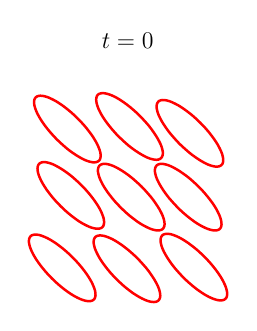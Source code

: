 \begin{tikzpicture}[scale=0.6]

\begin{axis}[
  xmin = 0,
  xmax = 3.14,
  ymin = 0,
  ymax = 3.14,
  axis equal = true,
  hide axis,
  title = {\Large$t=0$}
  ]

\addplot [mark=none,red,line width=1.5] table{
1.175e+00 3.96e-01
1.185e+00 4.097e-01
1.191e+00 4.269e-01
1.194e+00 4.473e-01
1.193e+00 4.708e-01
1.189e+00 4.971e-01
1.18e+00 5.26e-01
1.168e+00 5.572e-01
1.153e+00 5.904e-01
1.134e+00 6.252e-01
1.112e+00 6.615e-01
1.087e+00 6.987e-01
1.059e+00 7.366e-01
1.029e+00 7.748e-01
9.97e-01 8.128e-01
9.628e-01 8.504e-01
9.272e-01 8.872e-01
8.904e-01 9.228e-01
8.528e-01 9.569e-01
8.148e-01 9.892e-01
7.766e-01 1.019e+00
7.387e-01 1.047e+00
7.015e-01 1.072e+00
6.652e-01 1.094e+00
6.304e-01 1.113e+00
5.972e-01 1.128e+00
5.66e-01 1.14e+00
5.371e-01 1.149e+00
5.108e-01 1.153e+00
4.873e-01 1.154e+00
4.669e-01 1.151e+00
4.497e-01 1.145e+00
4.36e-01 1.135e+00
4.259e-01 1.121e+00
4.194e-01 1.104e+00
4.166e-01 1.083e+00
4.175e-01 1.06e+00
4.222e-01 1.034e+00
4.306e-01 1.005e+00
4.426e-01 9.736e-01
4.581e-01 9.404e-01
4.769e-01 9.056e-01
4.989e-01 8.693e-01
5.238e-01 8.321e-01
5.515e-01 7.942e-01
5.816e-01 7.56e-01
6.138e-01 7.18e-01
6.479e-01 6.804e-01
6.836e-01 6.436e-01
7.204e-01 6.08e-01
7.58e-01 5.739e-01
7.96e-01 5.416e-01
8.342e-01 5.115e-01
8.721e-01 4.838e-01
9.093e-01 4.589e-01
9.456e-01 4.369e-01
9.804e-01 4.181e-01
1.014e+00 4.026e-01
1.045e+00 3.906e-01
1.074e+00 3.822e-01
1.1e+00 3.775e-01
1.123e+00 3.766e-01
1.144e+00 3.793e-01
1.161e+00 3.859e-01
1.175e+00 3.96e-01
};

\addplot [mark=none,red,line width=1.5] table{
1.93e+00 3.86e-01
1.94e+00 3.997e-01
1.947e+00 4.169e-01
1.95e+00 4.373e-01
1.949e+00 4.608e-01
1.944e+00 4.871e-01
1.936e+00 5.16e-01
1.924e+00 5.472e-01
1.908e+00 5.804e-01
1.889e+00 6.152e-01
1.867e+00 6.515e-01
1.842e+00 6.887e-01
1.815e+00 7.266e-01
1.785e+00 7.648e-01
1.752e+00 8.028e-01
1.718e+00 8.404e-01
1.683e+00 8.772e-01
1.646e+00 9.128e-01
1.608e+00 9.47e-01
1.57e+00 9.792e-01
1.532e+00 1.009e+00
1.494e+00 1.037e+00
1.457e+00 1.062e+00
1.421e+00 1.084e+00
1.386e+00 1.103e+00
1.353e+00 1.118e+00
1.321e+00 1.13e+00
1.292e+00 1.139e+00
1.266e+00 1.143e+00
1.243e+00 1.144e+00
1.222e+00 1.141e+00
1.205e+00 1.135e+00
1.191e+00 1.125e+00
1.181e+00 1.111e+00
1.175e+00 1.094e+00
1.172e+00 1.073e+00
1.173e+00 1.05e+00
1.178e+00 1.024e+00
1.186e+00 9.948e-01
1.198e+00 9.636e-01
1.214e+00 9.304e-01
1.232e+00 8.956e-01
1.254e+00 8.593e-01
1.279e+00 8.221e-01
1.307e+00 7.842e-01
1.337e+00 7.46e-01
1.369e+00 7.08e-01
1.403e+00 6.704e-01
1.439e+00 6.336e-01
1.476e+00 5.979e-01
1.513e+00 5.638e-01
1.551e+00 5.316e-01
1.59e+00 5.015e-01
1.627e+00 4.738e-01
1.665e+00 4.489e-01
1.701e+00 4.269e-01
1.736e+00 4.081e-01
1.769e+00 3.926e-01
1.8e+00 3.806e-01
1.829e+00 3.722e-01
1.855e+00 3.675e-01
1.879e+00 3.666e-01
1.899e+00 3.693e-01
1.917e+00 3.759e-01
1.93e+00 3.86e-01
};

\addplot [mark=none,red,line width=1.5] table{
2.712e+00 4.05e-01
2.722e+00 4.187e-01
2.728e+00 4.359e-01
2.731e+00 4.563e-01
2.73e+00 4.798e-01
2.725e+00 5.061e-01
2.717e+00 5.35e-01
2.705e+00 5.662e-01
2.689e+00 5.994e-01
2.671e+00 6.342e-01
2.649e+00 6.705e-01
2.624e+00 7.077e-01
2.596e+00 7.456e-01
2.566e+00 7.838e-01
2.534e+00 8.218e-01
2.5e+00 8.594e-01
2.464e+00 8.962e-01
2.427e+00 9.318e-01
2.39e+00 9.659e-01
2.352e+00 9.982e-01
2.313e+00 1.028e+00
2.276e+00 1.056e+00
2.238e+00 1.081e+00
2.202e+00 1.103e+00
2.167e+00 1.122e+00
2.134e+00 1.137e+00
2.103e+00 1.149e+00
2.074e+00 1.158e+00
2.048e+00 1.162e+00
2.024e+00 1.163e+00
2.004e+00 1.16e+00
1.986e+00 1.154e+00
1.973e+00 1.144e+00
1.963e+00 1.13e+00
1.956e+00 1.113e+00
1.953e+00 1.093e+00
1.954e+00 1.069e+00
1.959e+00 1.043e+00
1.967e+00 1.014e+00
1.979e+00 9.826e-01
1.995e+00 9.494e-01
2.014e+00 9.146e-01
2.036e+00 8.783e-01
2.061e+00 8.411e-01
2.088e+00 8.032e-01
2.118e+00 7.65e-01
2.151e+00 7.27e-01
2.185e+00 6.894e-01
2.22e+00 6.526e-01
2.257e+00 6.17e-01
2.295e+00 5.829e-01
2.333e+00 5.506e-01
2.371e+00 5.205e-01
2.409e+00 4.928e-01
2.446e+00 4.679e-01
2.482e+00 4.459e-01
2.517e+00 4.271e-01
2.55e+00 4.116e-01
2.582e+00 3.996e-01
2.611e+00 3.912e-01
2.637e+00 3.865e-01
2.66e+00 3.856e-01
2.681e+00 3.884e-01
2.698e+00 3.949e-01
2.712e+00 4.05e-01
};

\addplot [mark=none,red,line width=1.5] table{
1.275e+00 1.241e+00
1.285e+00 1.255e+00
1.291e+00 1.272e+00
1.294e+00 1.293e+00
1.293e+00 1.316e+00
1.289e+00 1.343e+00
1.28e+00 1.371e+00
1.268e+00 1.403e+00
1.253e+00 1.436e+00
1.234e+00 1.471e+00
1.212e+00 1.507e+00
1.187e+00 1.544e+00
1.159e+00 1.582e+00
1.129e+00 1.62e+00
1.097e+00 1.658e+00
1.063e+00 1.696e+00
1.027e+00 1.733e+00
9.904e-01 1.768e+00
9.528e-01 1.802e+00
9.148e-01 1.835e+00
8.766e-01 1.865e+00
8.387e-01 1.892e+00
8.015e-01 1.917e+00
7.652e-01 1.939e+00
7.304e-01 1.958e+00
6.972e-01 1.974e+00
6.66e-01 1.986e+00
6.371e-01 1.994e+00
6.108e-01 1.999e+00
5.873e-01 2.0e+00
5.669e-01 1.997e+00
5.497e-01 1.99e+00
5.36e-01 1.98e+00
5.259e-01 1.966e+00
5.194e-01 1.949e+00
5.166e-01 1.929e+00
5.175e-01 1.905e+00
5.222e-01 1.879e+00
5.306e-01 1.85e+00
5.426e-01 1.819e+00
5.581e-01 1.786e+00
5.769e-01 1.751e+00
5.989e-01 1.715e+00
6.238e-01 1.677e+00
6.515e-01 1.64e+00
6.816e-01 1.601e+00
7.138e-01 1.563e+00
7.479e-01 1.526e+00
7.836e-01 1.489e+00
8.204e-01 1.453e+00
8.58e-01 1.419e+00
8.96e-01 1.387e+00
9.342e-01 1.357e+00
9.721e-01 1.329e+00
1.009e+00 1.304e+00
1.046e+00 1.282e+00
1.08e+00 1.264e+00
1.114e+00 1.248e+00
1.145e+00 1.236e+00
1.174e+00 1.228e+00
1.2e+00 1.223e+00
1.224e+00 1.222e+00
1.244e+00 1.225e+00
1.261e+00 1.231e+00
1.275e+00 1.241e+00
};

\addplot [mark=none,red,line width=1.5] table{
1.98e+00 1.221e+00
1.99e+00 1.235e+00
1.997e+00 1.252e+00
2.0e+00 1.273e+00
1.999e+00 1.296e+00
1.994e+00 1.323e+00
1.986e+00 1.351e+00
1.974e+00 1.383e+00
1.958e+00 1.416e+00
1.939e+00 1.451e+00
1.917e+00 1.487e+00
1.892e+00 1.524e+00
1.865e+00 1.562e+00
1.835e+00 1.6e+00
1.802e+00 1.638e+00
1.768e+00 1.676e+00
1.733e+00 1.713e+00
1.696e+00 1.748e+00
1.658e+00 1.782e+00
1.62e+00 1.815e+00
1.582e+00 1.845e+00
1.544e+00 1.872e+00
1.507e+00 1.897e+00
1.471e+00 1.919e+00
1.436e+00 1.938e+00
1.403e+00 1.954e+00
1.371e+00 1.966e+00
1.343e+00 1.974e+00
1.316e+00 1.979e+00
1.293e+00 1.98e+00
1.272e+00 1.977e+00
1.255e+00 1.97e+00
1.241e+00 1.96e+00
1.231e+00 1.946e+00
1.225e+00 1.929e+00
1.222e+00 1.909e+00
1.223e+00 1.885e+00
1.228e+00 1.859e+00
1.236e+00 1.83e+00
1.248e+00 1.799e+00
1.264e+00 1.766e+00
1.282e+00 1.731e+00
1.304e+00 1.695e+00
1.329e+00 1.657e+00
1.357e+00 1.62e+00
1.387e+00 1.581e+00
1.419e+00 1.543e+00
1.453e+00 1.506e+00
1.489e+00 1.469e+00
1.526e+00 1.433e+00
1.563e+00 1.399e+00
1.601e+00 1.367e+00
1.64e+00 1.337e+00
1.677e+00 1.309e+00
1.715e+00 1.284e+00
1.751e+00 1.262e+00
1.786e+00 1.244e+00
1.819e+00 1.228e+00
1.85e+00 1.216e+00
1.879e+00 1.208e+00
1.905e+00 1.203e+00
1.929e+00 1.202e+00
1.949e+00 1.205e+00
1.966e+00 1.211e+00
1.98e+00 1.221e+00
};

\addplot [mark=none,red,line width=1.5] table{
2.646e+00 1.221e+00
2.656e+00 1.235e+00
2.662e+00 1.252e+00
2.665e+00 1.273e+00
2.664e+00 1.296e+00
2.659e+00 1.323e+00
2.651e+00 1.351e+00
2.639e+00 1.383e+00
2.623e+00 1.416e+00
2.605e+00 1.451e+00
2.583e+00 1.487e+00
2.558e+00 1.524e+00
2.53e+00 1.562e+00
2.5e+00 1.6e+00
2.468e+00 1.638e+00
2.434e+00 1.676e+00
2.398e+00 1.713e+00
2.361e+00 1.748e+00
2.324e+00 1.782e+00
2.286e+00 1.815e+00
2.247e+00 1.845e+00
2.209e+00 1.872e+00
2.172e+00 1.897e+00
2.136e+00 1.919e+00
2.101e+00 1.938e+00
2.068e+00 1.954e+00
2.037e+00 1.966e+00
2.008e+00 1.974e+00
1.982e+00 1.979e+00
1.958e+00 1.98e+00
1.938e+00 1.977e+00
1.921e+00 1.97e+00
1.907e+00 1.96e+00
1.897e+00 1.946e+00
1.89e+00 1.929e+00
1.887e+00 1.909e+00
1.888e+00 1.885e+00
1.893e+00 1.859e+00
1.901e+00 1.83e+00
1.913e+00 1.799e+00
1.929e+00 1.766e+00
1.948e+00 1.731e+00
1.97e+00 1.695e+00
1.995e+00 1.657e+00
2.022e+00 1.62e+00
2.052e+00 1.581e+00
2.085e+00 1.543e+00
2.119e+00 1.506e+00
2.154e+00 1.469e+00
2.191e+00 1.433e+00
2.229e+00 1.399e+00
2.267e+00 1.367e+00
2.305e+00 1.337e+00
2.343e+00 1.309e+00
2.38e+00 1.284e+00
2.416e+00 1.262e+00
2.451e+00 1.244e+00
2.484e+00 1.228e+00
2.516e+00 1.216e+00
2.545e+00 1.208e+00
2.571e+00 1.203e+00
2.594e+00 1.202e+00
2.615e+00 1.205e+00
2.632e+00 1.211e+00
2.646e+00 1.221e+00
};

\addplot [mark=none,red,line width=1.5] table{
1.235e+00 2.017e+00
1.245e+00 2.03e+00
1.251e+00 2.048e+00
1.254e+00 2.068e+00
1.253e+00 2.092e+00
1.249e+00 2.118e+00
1.24e+00 2.147e+00
1.228e+00 2.178e+00
1.213e+00 2.211e+00
1.194e+00 2.246e+00
1.172e+00 2.282e+00
1.147e+00 2.32e+00
1.119e+00 2.357e+00
1.089e+00 2.396e+00
1.057e+00 2.434e+00
1.023e+00 2.471e+00
9.872e-01 2.508e+00
9.504e-01 2.544e+00
9.128e-01 2.578e+00
8.748e-01 2.61e+00
8.366e-01 2.64e+00
7.987e-01 2.668e+00
7.615e-01 2.693e+00
7.252e-01 2.715e+00
6.904e-01 2.733e+00
6.572e-01 2.749e+00
6.26e-01 2.761e+00
5.971e-01 2.769e+00
5.708e-01 2.774e+00
5.473e-01 2.775e+00
5.269e-01 2.772e+00
5.097e-01 2.766e+00
4.96e-01 2.756e+00
4.859e-01 2.742e+00
4.793e-01 2.725e+00
4.766e-01 2.704e+00
4.775e-01 2.681e+00
4.822e-01 2.655e+00
4.906e-01 2.626e+00
5.026e-01 2.594e+00
5.181e-01 2.561e+00
5.369e-01 2.526e+00
5.589e-01 2.49e+00
5.838e-01 2.453e+00
6.115e-01 2.415e+00
6.416e-01 2.377e+00
6.739e-01 2.339e+00
7.08e-01 2.301e+00
7.436e-01 2.264e+00
7.804e-01 2.229e+00
8.18e-01 2.195e+00
8.56e-01 2.162e+00
8.942e-01 2.132e+00
9.321e-01 2.105e+00
9.693e-01 2.08e+00
1.006e+00 2.058e+00
1.04e+00 2.039e+00
1.074e+00 2.023e+00
1.105e+00 2.011e+00
1.134e+00 2.003e+00
1.16e+00 1.998e+00
1.183e+00 1.997e+00
1.204e+00 2.0e+00
1.221e+00 2.007e+00
1.235e+00 2.017e+00
};

\addplot [mark=none,red,line width=1.5] table{
1.96e+00 2.047e+00
1.97e+00 2.061e+00
1.977e+00 2.078e+00
1.98e+00 2.098e+00
1.979e+00 2.122e+00
1.974e+00 2.148e+00
1.966e+00 2.177e+00
1.954e+00 2.208e+00
1.938e+00 2.241e+00
1.919e+00 2.276e+00
1.897e+00 2.312e+00
1.872e+00 2.349e+00
1.845e+00 2.387e+00
1.815e+00 2.426e+00
1.782e+00 2.464e+00
1.748e+00 2.501e+00
1.713e+00 2.538e+00
1.676e+00 2.574e+00
1.638e+00 2.608e+00
1.6e+00 2.64e+00
1.562e+00 2.67e+00
1.524e+00 2.698e+00
1.487e+00 2.723e+00
1.451e+00 2.745e+00
1.416e+00 2.764e+00
1.383e+00 2.779e+00
1.351e+00 2.791e+00
1.323e+00 2.799e+00
1.296e+00 2.804e+00
1.273e+00 2.805e+00
1.252e+00 2.802e+00
1.235e+00 2.796e+00
1.221e+00 2.786e+00
1.211e+00 2.772e+00
1.205e+00 2.755e+00
1.202e+00 2.734e+00
1.203e+00 2.711e+00
1.208e+00 2.684e+00
1.216e+00 2.656e+00
1.228e+00 2.624e+00
1.244e+00 2.591e+00
1.262e+00 2.556e+00
1.284e+00 2.52e+00
1.309e+00 2.483e+00
1.337e+00 2.445e+00
1.367e+00 2.407e+00
1.399e+00 2.369e+00
1.433e+00 2.331e+00
1.469e+00 2.294e+00
1.506e+00 2.259e+00
1.543e+00 2.225e+00
1.581e+00 2.192e+00
1.62e+00 2.162e+00
1.657e+00 2.135e+00
1.695e+00 2.11e+00
1.731e+00 2.088e+00
1.766e+00 2.069e+00
1.799e+00 2.053e+00
1.83e+00 2.041e+00
1.859e+00 2.033e+00
1.885e+00 2.028e+00
1.909e+00 2.027e+00
1.929e+00 2.03e+00
1.946e+00 2.037e+00
1.96e+00 2.047e+00
};

\addplot [mark=none,red,line width=1.5] table{
2.666e+00 1.967e+00
2.676e+00 1.98e+00
2.682e+00 1.998e+00
2.685e+00 2.018e+00
2.684e+00 2.042e+00
2.679e+00 2.068e+00
2.671e+00 2.097e+00
2.659e+00 2.128e+00
2.643e+00 2.161e+00
2.625e+00 2.196e+00
2.603e+00 2.232e+00
2.578e+00 2.269e+00
2.55e+00 2.307e+00
2.52e+00 2.346e+00
2.488e+00 2.384e+00
2.454e+00 2.421e+00
2.418e+00 2.458e+00
2.381e+00 2.494e+00
2.344e+00 2.528e+00
2.306e+00 2.56e+00
2.267e+00 2.59e+00
2.229e+00 2.618e+00
2.192e+00 2.643e+00
2.156e+00 2.665e+00
2.121e+00 2.683e+00
2.088e+00 2.699e+00
2.057e+00 2.711e+00
2.028e+00 2.719e+00
2.002e+00 2.724e+00
1.978e+00 2.725e+00
1.958e+00 2.722e+00
1.94e+00 2.716e+00
1.927e+00 2.706e+00
1.917e+00 2.692e+00
1.91e+00 2.675e+00
1.907e+00 2.654e+00
1.908e+00 2.631e+00
1.913e+00 2.604e+00
1.921e+00 2.576e+00
1.933e+00 2.544e+00
1.949e+00 2.511e+00
1.968e+00 2.476e+00
1.99e+00 2.44e+00
2.015e+00 2.403e+00
2.042e+00 2.365e+00
2.072e+00 2.327e+00
2.105e+00 2.289e+00
2.139e+00 2.251e+00
2.174e+00 2.214e+00
2.211e+00 2.179e+00
2.249e+00 2.145e+00
2.287e+00 2.112e+00
2.325e+00 2.082e+00
2.363e+00 2.055e+00
2.4e+00 2.03e+00
2.436e+00 2.008e+00
2.471e+00 1.989e+00
2.504e+00 1.973e+00
2.536e+00 1.961e+00
2.564e+00 1.953e+00
2.591e+00 1.948e+00
2.614e+00 1.947e+00
2.635e+00 1.95e+00
2.652e+00 1.957e+00
2.666e+00 1.967e+00
};


\end{axis}

%\draw[gray,thin] (0,0) grid +(3,4);

\end{tikzpicture}

